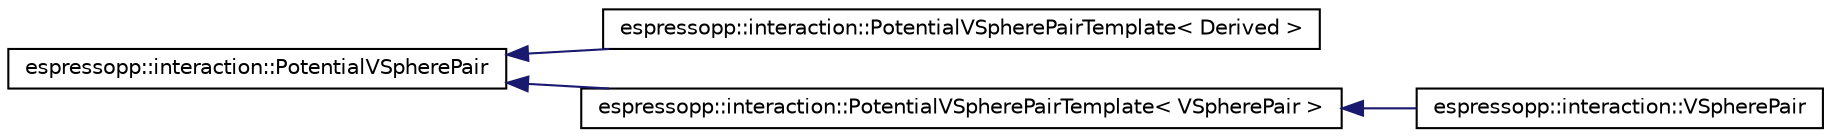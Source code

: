 digraph G
{
  edge [fontname="Helvetica",fontsize="10",labelfontname="Helvetica",labelfontsize="10"];
  node [fontname="Helvetica",fontsize="10",shape=record];
  rankdir="LR";
  Node1 [label="espressopp::interaction::PotentialVSpherePair",height=0.2,width=0.4,color="black", fillcolor="white", style="filled",URL="$classespressopp_1_1interaction_1_1PotentialVSpherePair.html"];
  Node1 -> Node2 [dir="back",color="midnightblue",fontsize="10",style="solid",fontname="Helvetica"];
  Node2 [label="espressopp::interaction::PotentialVSpherePairTemplate\< Derived \>",height=0.2,width=0.4,color="black", fillcolor="white", style="filled",URL="$classespressopp_1_1interaction_1_1PotentialVSpherePairTemplate.html",tooltip="Provides a template for the simple implementation of a shifted, absolute distance dependent potential..."];
  Node1 -> Node3 [dir="back",color="midnightblue",fontsize="10",style="solid",fontname="Helvetica"];
  Node3 [label="espressopp::interaction::PotentialVSpherePairTemplate\< VSpherePair \>",height=0.2,width=0.4,color="black", fillcolor="white", style="filled",URL="$classespressopp_1_1interaction_1_1PotentialVSpherePairTemplate.html"];
  Node3 -> Node4 [dir="back",color="midnightblue",fontsize="10",style="solid",fontname="Helvetica"];
  Node4 [label="espressopp::interaction::VSpherePair",height=0.2,width=0.4,color="black", fillcolor="white", style="filled",URL="$classespressopp_1_1interaction_1_1VSpherePair.html",tooltip="This class provides methods to compute forces and energies of the VSpherePair potential."];
}
